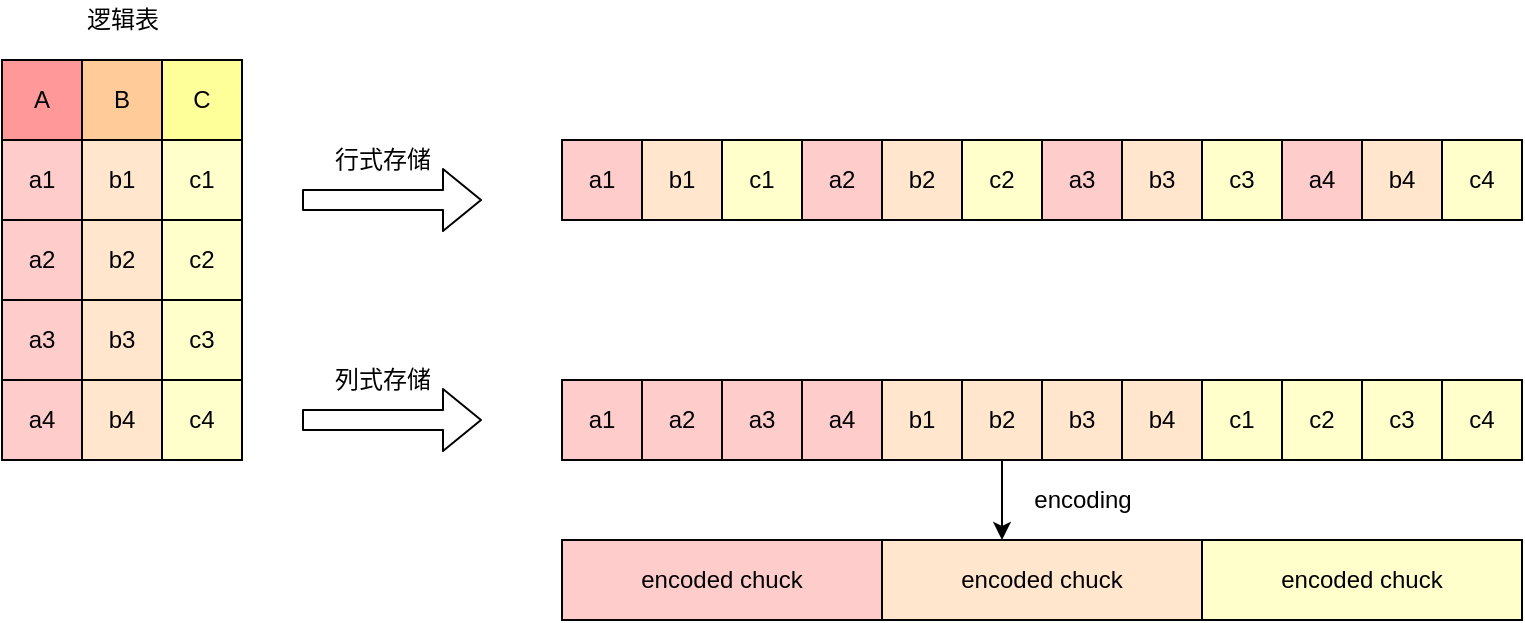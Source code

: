 <mxfile version="12.4.2" type="device" pages="1"><diagram id="-6FNyvRwKqFqOI6FqOTj" name="第 1 页"><mxGraphModel dx="1106" dy="830" grid="1" gridSize="10" guides="1" tooltips="1" connect="1" arrows="1" fold="1" page="1" pageScale="1" pageWidth="827" pageHeight="1169" math="0" shadow="0"><root><mxCell id="0"/><mxCell id="1" parent="0"/><mxCell id="zN4_pAx1Khr5bxtHMG5r-4" value="" style="group" vertex="1" connectable="0" parent="1"><mxGeometry x="40" y="80" width="120" height="40" as="geometry"/></mxCell><mxCell id="zN4_pAx1Khr5bxtHMG5r-1" value="A" style="rounded=0;whiteSpace=wrap;html=1;fillColor=#FF9999;" vertex="1" parent="zN4_pAx1Khr5bxtHMG5r-4"><mxGeometry width="40" height="40" as="geometry"/></mxCell><mxCell id="zN4_pAx1Khr5bxtHMG5r-2" value="B" style="rounded=0;whiteSpace=wrap;html=1;fillColor=#FFCC99;" vertex="1" parent="zN4_pAx1Khr5bxtHMG5r-4"><mxGeometry x="40" width="40" height="40" as="geometry"/></mxCell><mxCell id="zN4_pAx1Khr5bxtHMG5r-3" value="C" style="rounded=0;whiteSpace=wrap;html=1;fillColor=#FFFF99;" vertex="1" parent="zN4_pAx1Khr5bxtHMG5r-4"><mxGeometry x="80" width="40" height="40" as="geometry"/></mxCell><mxCell id="zN4_pAx1Khr5bxtHMG5r-22" value="逻辑表" style="text;html=1;align=center;verticalAlign=middle;resizable=0;points=[];;autosize=1;" vertex="1" parent="1"><mxGeometry x="75" y="50" width="50" height="20" as="geometry"/></mxCell><mxCell id="zN4_pAx1Khr5bxtHMG5r-25" value="" style="group" vertex="1" connectable="0" parent="1"><mxGeometry x="320" y="120" width="120" height="40" as="geometry"/></mxCell><mxCell id="zN4_pAx1Khr5bxtHMG5r-26" value="a1" style="rounded=0;whiteSpace=wrap;html=1;fillColor=#FFCCCC;" vertex="1" parent="zN4_pAx1Khr5bxtHMG5r-25"><mxGeometry width="40" height="40" as="geometry"/></mxCell><mxCell id="zN4_pAx1Khr5bxtHMG5r-27" value="b1" style="rounded=0;whiteSpace=wrap;html=1;fillColor=#FFE6CC;" vertex="1" parent="zN4_pAx1Khr5bxtHMG5r-25"><mxGeometry x="40" width="40" height="40" as="geometry"/></mxCell><mxCell id="zN4_pAx1Khr5bxtHMG5r-28" value="c1" style="rounded=0;whiteSpace=wrap;html=1;fillColor=#FFFFCC;" vertex="1" parent="zN4_pAx1Khr5bxtHMG5r-25"><mxGeometry x="80" width="40" height="40" as="geometry"/></mxCell><mxCell id="zN4_pAx1Khr5bxtHMG5r-29" value="" style="group" vertex="1" connectable="0" parent="1"><mxGeometry x="440" y="120" width="120" height="40" as="geometry"/></mxCell><mxCell id="zN4_pAx1Khr5bxtHMG5r-30" value="a2" style="rounded=0;whiteSpace=wrap;html=1;fillColor=#FFCCCC;" vertex="1" parent="zN4_pAx1Khr5bxtHMG5r-29"><mxGeometry width="40" height="40" as="geometry"/></mxCell><mxCell id="zN4_pAx1Khr5bxtHMG5r-31" value="b2" style="rounded=0;whiteSpace=wrap;html=1;fillColor=#FFE6CC;" vertex="1" parent="zN4_pAx1Khr5bxtHMG5r-29"><mxGeometry x="40" width="40" height="40" as="geometry"/></mxCell><mxCell id="zN4_pAx1Khr5bxtHMG5r-32" value="c2" style="rounded=0;whiteSpace=wrap;html=1;fillColor=#FFFFCC;" vertex="1" parent="zN4_pAx1Khr5bxtHMG5r-29"><mxGeometry x="80" width="40" height="40" as="geometry"/></mxCell><mxCell id="zN4_pAx1Khr5bxtHMG5r-33" value="" style="group" vertex="1" connectable="0" parent="1"><mxGeometry x="560" y="120" width="120" height="40" as="geometry"/></mxCell><mxCell id="zN4_pAx1Khr5bxtHMG5r-34" value="a3" style="rounded=0;whiteSpace=wrap;html=1;fillColor=#FFCCCC;" vertex="1" parent="zN4_pAx1Khr5bxtHMG5r-33"><mxGeometry width="40" height="40" as="geometry"/></mxCell><mxCell id="zN4_pAx1Khr5bxtHMG5r-35" value="b3" style="rounded=0;whiteSpace=wrap;html=1;fillColor=#FFE6CC;" vertex="1" parent="zN4_pAx1Khr5bxtHMG5r-33"><mxGeometry x="40" width="40" height="40" as="geometry"/></mxCell><mxCell id="zN4_pAx1Khr5bxtHMG5r-36" value="c3" style="rounded=0;whiteSpace=wrap;html=1;fillColor=#FFFFCC;" vertex="1" parent="zN4_pAx1Khr5bxtHMG5r-33"><mxGeometry x="80" width="40" height="40" as="geometry"/></mxCell><mxCell id="zN4_pAx1Khr5bxtHMG5r-37" value="" style="group" vertex="1" connectable="0" parent="1"><mxGeometry x="680" y="120" width="120" height="40" as="geometry"/></mxCell><mxCell id="zN4_pAx1Khr5bxtHMG5r-38" value="a4" style="rounded=0;whiteSpace=wrap;html=1;fillColor=#FFCCCC;" vertex="1" parent="zN4_pAx1Khr5bxtHMG5r-37"><mxGeometry width="40" height="40" as="geometry"/></mxCell><mxCell id="zN4_pAx1Khr5bxtHMG5r-39" value="b4" style="rounded=0;whiteSpace=wrap;html=1;fillColor=#FFE6CC;" vertex="1" parent="zN4_pAx1Khr5bxtHMG5r-37"><mxGeometry x="40" width="40" height="40" as="geometry"/></mxCell><mxCell id="zN4_pAx1Khr5bxtHMG5r-40" value="c4" style="rounded=0;whiteSpace=wrap;html=1;fillColor=#FFFFCC;" vertex="1" parent="zN4_pAx1Khr5bxtHMG5r-37"><mxGeometry x="80" width="40" height="40" as="geometry"/></mxCell><mxCell id="zN4_pAx1Khr5bxtHMG5r-41" value="" style="group" vertex="1" connectable="0" parent="1"><mxGeometry x="190" y="120" width="90" height="30" as="geometry"/></mxCell><mxCell id="zN4_pAx1Khr5bxtHMG5r-23" value="" style="shape=flexArrow;endArrow=classic;html=1;" edge="1" parent="zN4_pAx1Khr5bxtHMG5r-41"><mxGeometry width="50" height="50" relative="1" as="geometry"><mxPoint y="30" as="sourcePoint"/><mxPoint x="90" y="30" as="targetPoint"/></mxGeometry></mxCell><mxCell id="zN4_pAx1Khr5bxtHMG5r-24" value="行式存储" style="text;html=1;align=center;verticalAlign=middle;resizable=0;points=[];;autosize=1;" vertex="1" parent="zN4_pAx1Khr5bxtHMG5r-41"><mxGeometry x="10" width="60" height="20" as="geometry"/></mxCell><mxCell id="zN4_pAx1Khr5bxtHMG5r-43" value="" style="shape=flexArrow;endArrow=classic;html=1;" edge="1" parent="1"><mxGeometry width="50" height="50" relative="1" as="geometry"><mxPoint x="190" y="260" as="sourcePoint"/><mxPoint x="280" y="260" as="targetPoint"/></mxGeometry></mxCell><mxCell id="zN4_pAx1Khr5bxtHMG5r-44" value="列式存储" style="text;html=1;align=center;verticalAlign=middle;resizable=0;points=[];;autosize=1;" vertex="1" parent="1"><mxGeometry x="200" y="230" width="60" height="20" as="geometry"/></mxCell><mxCell id="zN4_pAx1Khr5bxtHMG5r-6" value="a1" style="rounded=0;whiteSpace=wrap;html=1;fillColor=#FFCCCC;" vertex="1" parent="1"><mxGeometry x="40" y="120" width="40" height="40" as="geometry"/></mxCell><mxCell id="zN4_pAx1Khr5bxtHMG5r-7" value="b1" style="rounded=0;whiteSpace=wrap;html=1;fillColor=#FFE6CC;" vertex="1" parent="1"><mxGeometry x="80" y="120" width="40" height="40" as="geometry"/></mxCell><mxCell id="zN4_pAx1Khr5bxtHMG5r-8" value="c1" style="rounded=0;whiteSpace=wrap;html=1;fillColor=#FFFFCC;" vertex="1" parent="1"><mxGeometry x="120" y="120" width="40" height="40" as="geometry"/></mxCell><mxCell id="zN4_pAx1Khr5bxtHMG5r-11" value="a2" style="rounded=0;whiteSpace=wrap;html=1;fillColor=#FFCCCC;" vertex="1" parent="1"><mxGeometry x="40" y="160" width="40" height="40" as="geometry"/></mxCell><mxCell id="zN4_pAx1Khr5bxtHMG5r-12" value="b2" style="rounded=0;whiteSpace=wrap;html=1;fillColor=#FFE6CC;" vertex="1" parent="1"><mxGeometry x="80" y="160" width="40" height="40" as="geometry"/></mxCell><mxCell id="zN4_pAx1Khr5bxtHMG5r-13" value="c2" style="rounded=0;whiteSpace=wrap;html=1;fillColor=#FFFFCC;" vertex="1" parent="1"><mxGeometry x="120" y="160" width="40" height="40" as="geometry"/></mxCell><mxCell id="zN4_pAx1Khr5bxtHMG5r-15" value="a3" style="rounded=0;whiteSpace=wrap;html=1;fillColor=#FFCCCC;" vertex="1" parent="1"><mxGeometry x="40" y="200" width="40" height="40" as="geometry"/></mxCell><mxCell id="zN4_pAx1Khr5bxtHMG5r-16" value="b3" style="rounded=0;whiteSpace=wrap;html=1;fillColor=#FFE6CC;" vertex="1" parent="1"><mxGeometry x="80" y="200" width="40" height="40" as="geometry"/></mxCell><mxCell id="zN4_pAx1Khr5bxtHMG5r-17" value="c3" style="rounded=0;whiteSpace=wrap;html=1;fillColor=#FFFFCC;" vertex="1" parent="1"><mxGeometry x="120" y="200" width="40" height="40" as="geometry"/></mxCell><mxCell id="zN4_pAx1Khr5bxtHMG5r-19" value="a4" style="rounded=0;whiteSpace=wrap;html=1;fillColor=#FFCCCC;" vertex="1" parent="1"><mxGeometry x="40" y="240" width="40" height="40" as="geometry"/></mxCell><mxCell id="zN4_pAx1Khr5bxtHMG5r-20" value="b4" style="rounded=0;whiteSpace=wrap;html=1;fillColor=#FFE6CC;" vertex="1" parent="1"><mxGeometry x="80" y="240" width="40" height="40" as="geometry"/></mxCell><mxCell id="zN4_pAx1Khr5bxtHMG5r-21" value="c4" style="rounded=0;whiteSpace=wrap;html=1;fillColor=#FFFFCC;" vertex="1" parent="1"><mxGeometry x="120" y="240" width="40" height="40" as="geometry"/></mxCell><mxCell id="zN4_pAx1Khr5bxtHMG5r-45" value="a1" style="rounded=0;whiteSpace=wrap;html=1;fillColor=#FFCCCC;" vertex="1" parent="1"><mxGeometry x="320" y="240" width="40" height="40" as="geometry"/></mxCell><mxCell id="zN4_pAx1Khr5bxtHMG5r-46" value="a2" style="rounded=0;whiteSpace=wrap;html=1;fillColor=#FFCCCC;" vertex="1" parent="1"><mxGeometry x="360" y="240" width="40" height="40" as="geometry"/></mxCell><mxCell id="zN4_pAx1Khr5bxtHMG5r-47" value="a3" style="rounded=0;whiteSpace=wrap;html=1;fillColor=#FFCCCC;" vertex="1" parent="1"><mxGeometry x="400" y="240" width="40" height="40" as="geometry"/></mxCell><mxCell id="zN4_pAx1Khr5bxtHMG5r-48" value="a4" style="rounded=0;whiteSpace=wrap;html=1;fillColor=#FFCCCC;" vertex="1" parent="1"><mxGeometry x="440" y="240" width="40" height="40" as="geometry"/></mxCell><mxCell id="zN4_pAx1Khr5bxtHMG5r-49" value="b1" style="rounded=0;whiteSpace=wrap;html=1;fillColor=#FFE6CC;" vertex="1" parent="1"><mxGeometry x="480" y="240" width="40" height="40" as="geometry"/></mxCell><mxCell id="zN4_pAx1Khr5bxtHMG5r-62" style="edgeStyle=orthogonalEdgeStyle;rounded=0;orthogonalLoop=1;jettySize=auto;html=1;entryX=0.375;entryY=0;entryDx=0;entryDy=0;entryPerimeter=0;" edge="1" parent="1" source="zN4_pAx1Khr5bxtHMG5r-50" target="zN4_pAx1Khr5bxtHMG5r-60"><mxGeometry relative="1" as="geometry"/></mxCell><mxCell id="zN4_pAx1Khr5bxtHMG5r-50" value="b2" style="rounded=0;whiteSpace=wrap;html=1;fillColor=#FFE6CC;" vertex="1" parent="1"><mxGeometry x="520" y="240" width="40" height="40" as="geometry"/></mxCell><mxCell id="zN4_pAx1Khr5bxtHMG5r-51" value="b3" style="rounded=0;whiteSpace=wrap;html=1;fillColor=#FFE6CC;" vertex="1" parent="1"><mxGeometry x="560" y="240" width="40" height="40" as="geometry"/></mxCell><mxCell id="zN4_pAx1Khr5bxtHMG5r-52" value="b4" style="rounded=0;whiteSpace=wrap;html=1;fillColor=#FFE6CC;" vertex="1" parent="1"><mxGeometry x="600" y="240" width="40" height="40" as="geometry"/></mxCell><mxCell id="zN4_pAx1Khr5bxtHMG5r-54" value="c1" style="rounded=0;whiteSpace=wrap;html=1;fillColor=#FFFFCC;" vertex="1" parent="1"><mxGeometry x="640" y="240" width="40" height="40" as="geometry"/></mxCell><mxCell id="zN4_pAx1Khr5bxtHMG5r-55" value="c2" style="rounded=0;whiteSpace=wrap;html=1;fillColor=#FFFFCC;" vertex="1" parent="1"><mxGeometry x="680" y="240" width="40" height="40" as="geometry"/></mxCell><mxCell id="zN4_pAx1Khr5bxtHMG5r-56" value="c3" style="rounded=0;whiteSpace=wrap;html=1;fillColor=#FFFFCC;" vertex="1" parent="1"><mxGeometry x="720" y="240" width="40" height="40" as="geometry"/></mxCell><mxCell id="zN4_pAx1Khr5bxtHMG5r-57" value="c4" style="rounded=0;whiteSpace=wrap;html=1;fillColor=#FFFFCC;" vertex="1" parent="1"><mxGeometry x="760" y="240" width="40" height="40" as="geometry"/></mxCell><mxCell id="zN4_pAx1Khr5bxtHMG5r-59" value="encoded chuck" style="rounded=0;whiteSpace=wrap;html=1;fillColor=#FFCCCC;" vertex="1" parent="1"><mxGeometry x="320" y="320" width="160" height="40" as="geometry"/></mxCell><mxCell id="zN4_pAx1Khr5bxtHMG5r-60" value="encoded chuck" style="rounded=0;whiteSpace=wrap;html=1;fillColor=#FFE6CC;" vertex="1" parent="1"><mxGeometry x="480" y="320" width="160" height="40" as="geometry"/></mxCell><mxCell id="zN4_pAx1Khr5bxtHMG5r-61" value="encoded chuck" style="rounded=0;whiteSpace=wrap;html=1;fillColor=#FFFFCC;" vertex="1" parent="1"><mxGeometry x="640" y="320" width="160" height="40" as="geometry"/></mxCell><mxCell id="zN4_pAx1Khr5bxtHMG5r-63" value="encoding" style="text;html=1;align=center;verticalAlign=middle;resizable=0;points=[];;autosize=1;" vertex="1" parent="1"><mxGeometry x="550" y="290" width="60" height="20" as="geometry"/></mxCell></root></mxGraphModel></diagram></mxfile>